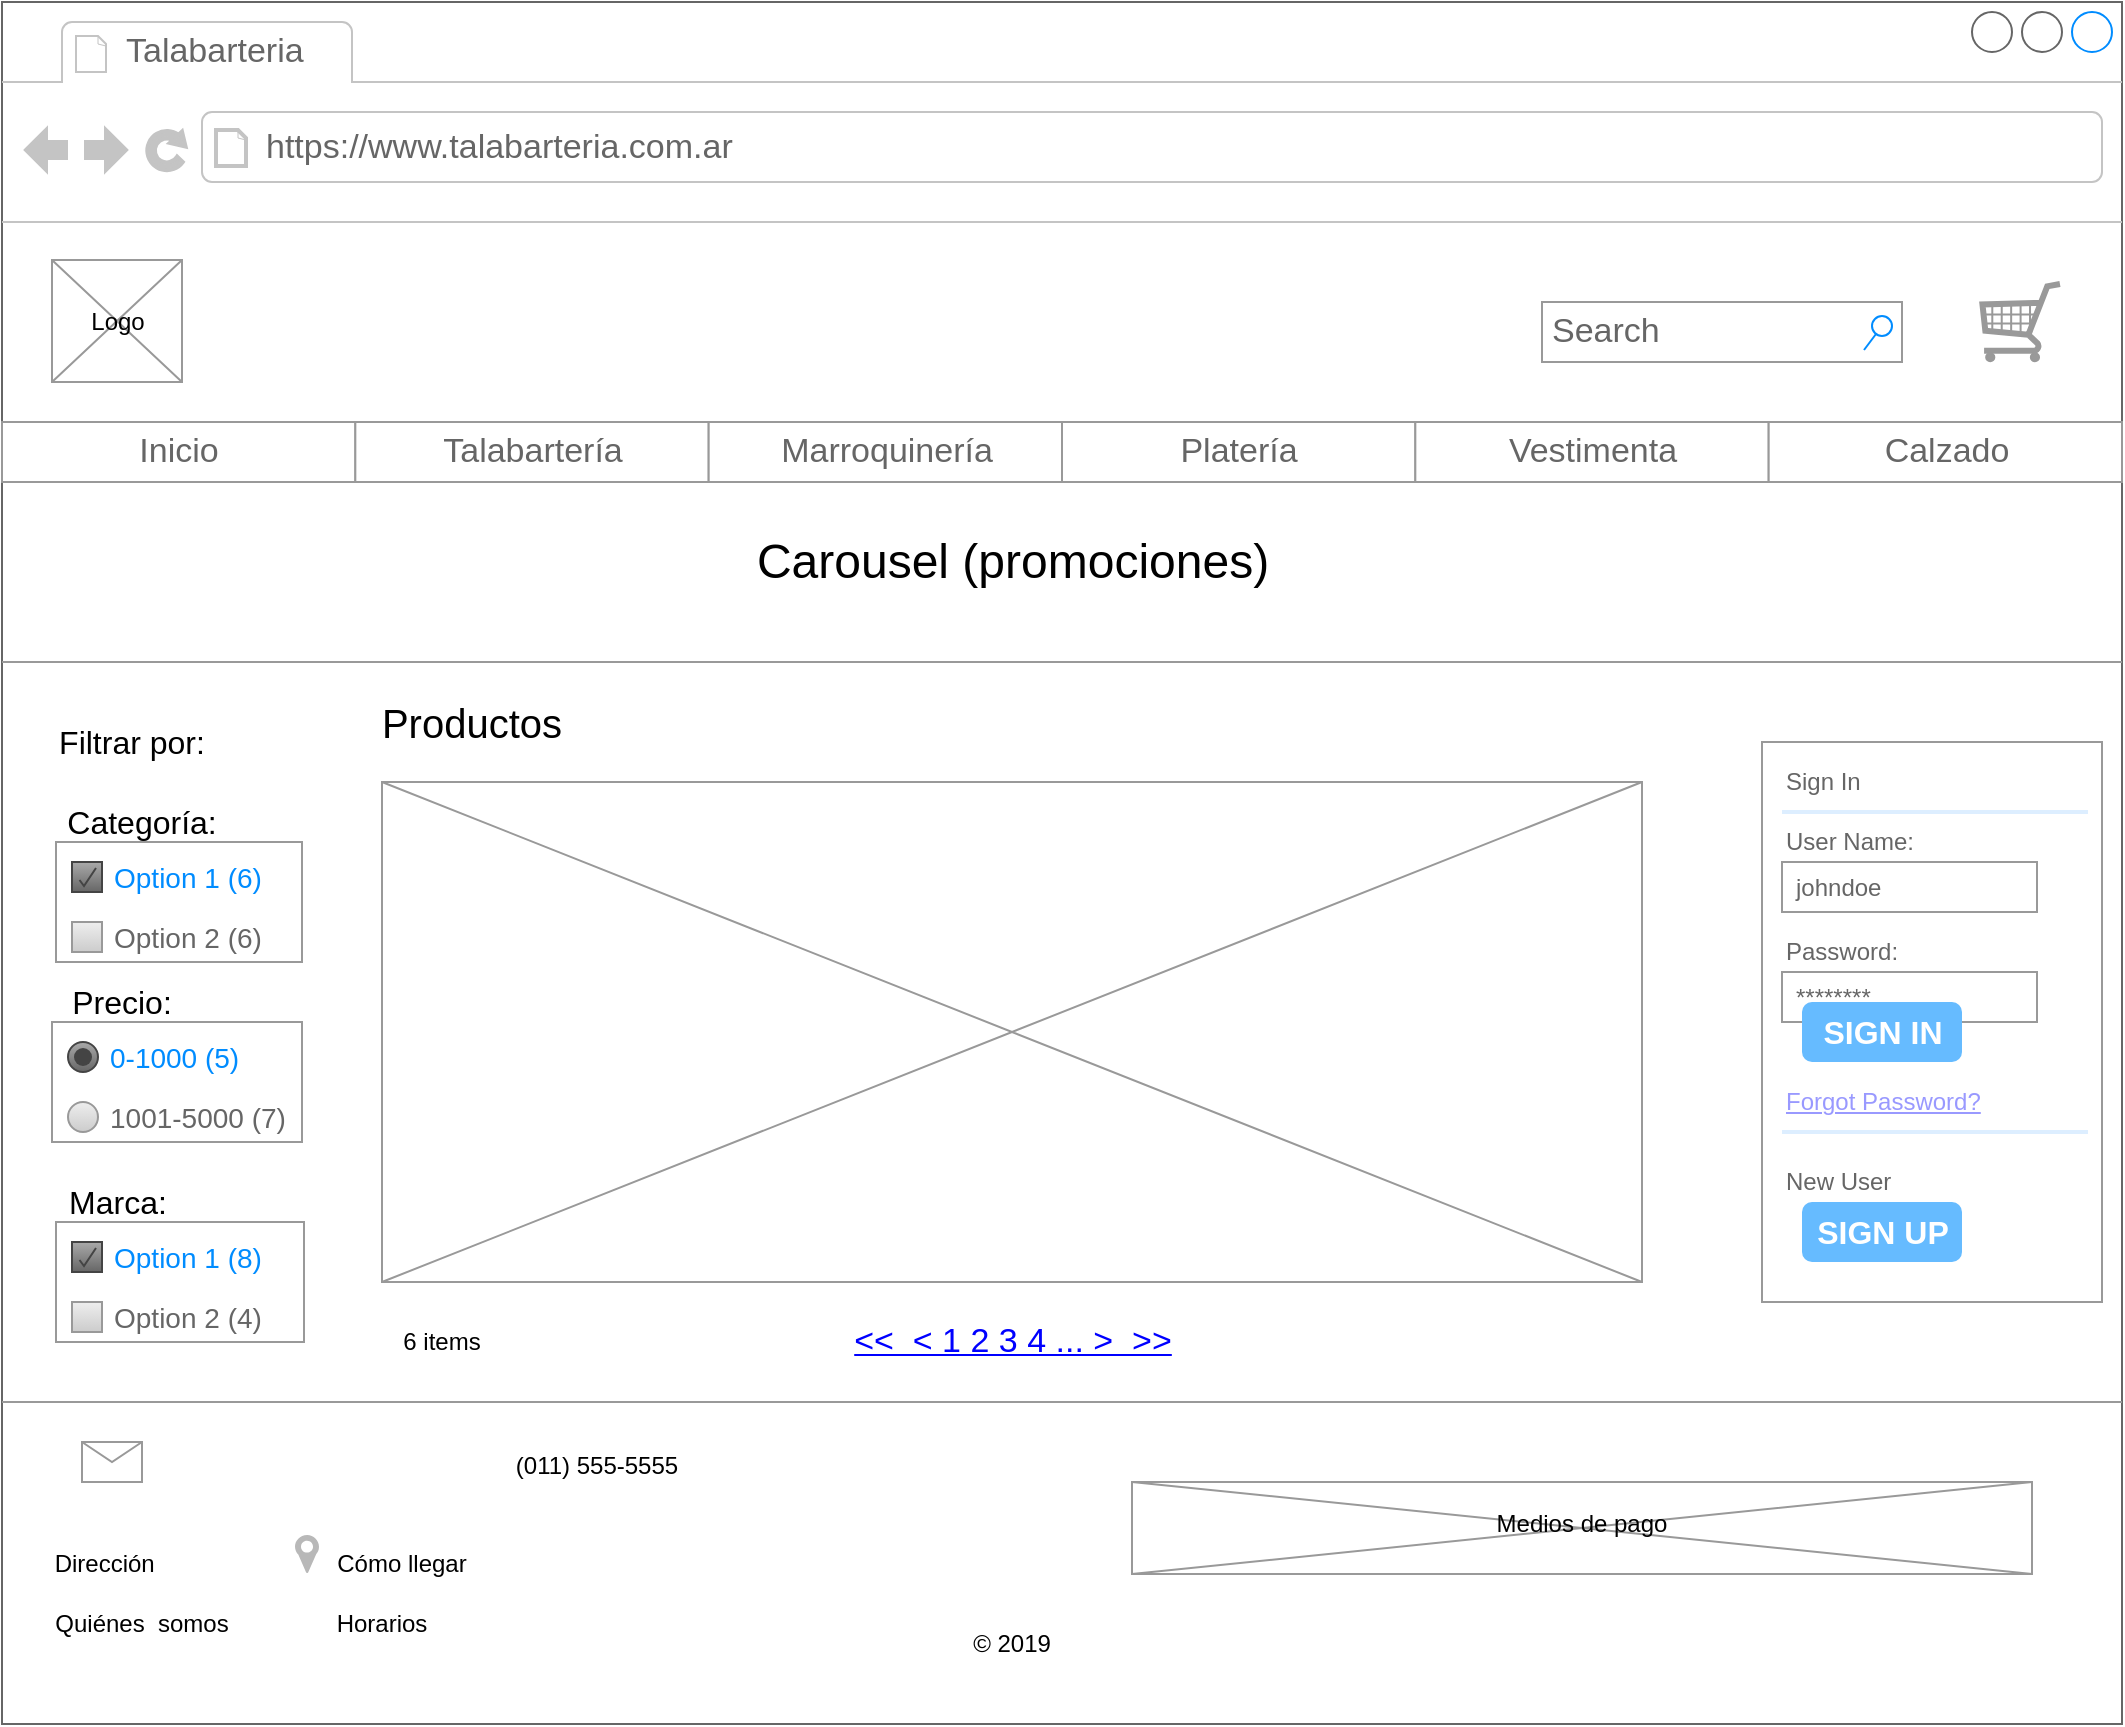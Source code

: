 <mxfile version="12.2.9" type="google" pages="5"><diagram name="home" id="2cc2dc42-3aac-f2a9-1cec-7a8b7cbee084"><mxGraphModel dx="1113" dy="722" grid="1" gridSize="10" guides="1" tooltips="1" connect="1" arrows="1" fold="1" page="1" pageScale="1" pageWidth="1100" pageHeight="850" background="#ffffff" math="0" shadow="0"><root><mxCell id="0"/><mxCell id="1" parent="0"/><mxCell id="7026571954dc6520-1" value="" style="strokeWidth=1;shadow=0;dashed=0;align=center;html=1;shape=mxgraph.mockup.containers.browserWindow;rSize=0;strokeColor=#666666;mainText=,;recursiveResize=0;rounded=0;labelBackgroundColor=none;fontFamily=Verdana;fontSize=12" parent="1" vertex="1"><mxGeometry x="10" y="80" width="1060" height="861" as="geometry"/></mxCell><mxCell id="7026571954dc6520-2" value="Talabarteria" style="strokeWidth=1;shadow=0;dashed=0;align=center;html=1;shape=mxgraph.mockup.containers.anchor;fontSize=17;fontColor=#666666;align=left;" parent="7026571954dc6520-1" vertex="1"><mxGeometry x="60" y="12" width="110" height="26" as="geometry"/></mxCell><mxCell id="7026571954dc6520-3" value="https://www.talabarteria.com.ar" style="strokeWidth=1;shadow=0;dashed=0;align=center;html=1;shape=mxgraph.mockup.containers.anchor;rSize=0;fontSize=17;fontColor=#666666;align=left;" parent="7026571954dc6520-1" vertex="1"><mxGeometry x="130" y="60" width="250" height="26" as="geometry"/></mxCell><mxCell id="7026571954dc6520-14" value="Search" style="strokeWidth=1;shadow=0;dashed=0;align=center;html=1;shape=mxgraph.mockup.forms.searchBox;strokeColor=#999999;mainText=;strokeColor2=#008cff;fontColor=#666666;fontSize=17;align=left;spacingLeft=3;rounded=0;labelBackgroundColor=none;" parent="7026571954dc6520-1" vertex="1"><mxGeometry x="770" y="150" width="180" height="30" as="geometry"/></mxCell><mxCell id="7026571954dc6520-15" value="" style="verticalLabelPosition=bottom;shadow=0;dashed=0;align=center;html=1;verticalAlign=top;strokeWidth=1;shape=mxgraph.mockup.markup.line;strokeColor=#999999;rounded=0;labelBackgroundColor=none;fillColor=#ffffff;fontFamily=Verdana;fontSize=12;fontColor=#000000;" parent="7026571954dc6520-1" vertex="1"><mxGeometry y="200" width="1040" height="20" as="geometry"/></mxCell><mxCell id="7026571954dc6520-21" value="" style="verticalLabelPosition=bottom;shadow=0;dashed=0;align=center;html=1;verticalAlign=top;strokeWidth=1;shape=mxgraph.mockup.markup.line;strokeColor=#999999;rounded=0;labelBackgroundColor=none;fillColor=#ffffff;fontFamily=Verdana;fontSize=12;fontColor=#000000;" parent="7026571954dc6520-1" vertex="1"><mxGeometry y="690" width="1060" height="20" as="geometry"/></mxCell><mxCell id="7026571954dc6520-22" value="" style="verticalLabelPosition=bottom;shadow=0;dashed=0;align=center;html=1;verticalAlign=top;strokeWidth=1;shape=mxgraph.mockup.graphics.simpleIcon;strokeColor=#999999;fillColor=#ffffff;rounded=0;labelBackgroundColor=none;fontFamily=Verdana;fontSize=12;fontColor=#000000;" parent="7026571954dc6520-1" vertex="1"><mxGeometry x="190" y="390" width="630" height="250" as="geometry"/></mxCell><mxCell id="Uts_eKkAQ1M9BD-1uqZL-2" value="" style="verticalLabelPosition=bottom;shadow=0;dashed=0;align=center;html=1;verticalAlign=top;strokeWidth=1;shape=mxgraph.mockup.misc.shoppingCart;strokeColor=#999999;" vertex="1" parent="7026571954dc6520-1"><mxGeometry x="989" y="140" width="41" height="40" as="geometry"/></mxCell><mxCell id="Uts_eKkAQ1M9BD-1uqZL-5" value="" style="strokeWidth=1;shadow=0;dashed=0;align=center;html=1;shape=mxgraph.mockup.forms.rrect;rSize=0;strokeColor=#999999;" vertex="1" parent="7026571954dc6520-1"><mxGeometry y="210" width="1060" height="30" as="geometry"/></mxCell><mxCell id="Uts_eKkAQ1M9BD-1uqZL-6" value="Inicio" style="strokeColor=inherit;fillColor=inherit;gradientColor=inherit;strokeWidth=1;shadow=0;dashed=0;align=center;html=1;shape=mxgraph.mockup.forms.rrect;rSize=0;fontSize=17;fontColor=#666666;" vertex="1" parent="Uts_eKkAQ1M9BD-1uqZL-5"><mxGeometry width="176.667" height="30" as="geometry"/></mxCell><mxCell id="Uts_eKkAQ1M9BD-1uqZL-7" value="Talabartería" style="strokeColor=inherit;fillColor=inherit;gradientColor=inherit;strokeWidth=1;shadow=0;dashed=0;align=center;html=1;shape=mxgraph.mockup.forms.rrect;rSize=0;fontSize=17;fontColor=#666666;" vertex="1" parent="Uts_eKkAQ1M9BD-1uqZL-5"><mxGeometry x="176.667" width="176.667" height="30" as="geometry"/></mxCell><mxCell id="Uts_eKkAQ1M9BD-1uqZL-8" value="Marroquinería" style="strokeColor=inherit;fillColor=inherit;gradientColor=inherit;strokeWidth=1;shadow=0;dashed=0;align=center;html=1;shape=mxgraph.mockup.forms.rrect;rSize=0;fontSize=17;fontColor=#666666;" vertex="1" parent="Uts_eKkAQ1M9BD-1uqZL-5"><mxGeometry x="353.333" width="176.667" height="30" as="geometry"/></mxCell><mxCell id="Uts_eKkAQ1M9BD-1uqZL-9" value="Platería" style="strokeColor=inherit;fillColor=inherit;gradientColor=inherit;strokeWidth=1;shadow=0;dashed=0;align=center;html=1;shape=mxgraph.mockup.forms.rrect;rSize=0;fontSize=17;fontColor=#666666;" vertex="1" parent="Uts_eKkAQ1M9BD-1uqZL-5"><mxGeometry x="530" width="176.667" height="30" as="geometry"/></mxCell><mxCell id="Uts_eKkAQ1M9BD-1uqZL-10" value="Vestimenta" style="strokeColor=inherit;fillColor=inherit;gradientColor=inherit;strokeWidth=1;shadow=0;dashed=0;align=center;html=1;shape=mxgraph.mockup.forms.rrect;rSize=0;fontSize=17;fontColor=#666666;" vertex="1" parent="Uts_eKkAQ1M9BD-1uqZL-5"><mxGeometry x="706.667" width="176.667" height="30" as="geometry"/></mxCell><mxCell id="Uts_eKkAQ1M9BD-1uqZL-11" value="Calzado" style="strokeColor=inherit;fillColor=inherit;gradientColor=inherit;strokeWidth=1;shadow=0;dashed=0;align=center;html=1;shape=mxgraph.mockup.forms.rrect;rSize=0;fontSize=17;fontColor=#666666;" vertex="1" parent="Uts_eKkAQ1M9BD-1uqZL-5"><mxGeometry x="883.333" width="176.667" height="30" as="geometry"/></mxCell><mxCell id="Uts_eKkAQ1M9BD-1uqZL-15" value="" style="verticalLabelPosition=bottom;shadow=0;dashed=0;align=center;html=1;verticalAlign=top;strokeWidth=1;shape=mxgraph.mockup.markup.line;strokeColor=#999999;" vertex="1" parent="7026571954dc6520-1"><mxGeometry y="320" width="1060" height="20" as="geometry"/></mxCell><mxCell id="Uts_eKkAQ1M9BD-1uqZL-17" value="&lt;font style=&quot;font-size: 24px&quot;&gt;Carousel (promociones)&lt;/font&gt;" style="text;html=1;resizable=0;autosize=1;align=center;verticalAlign=middle;points=[];fillColor=none;strokeColor=none;rounded=0;" vertex="1" parent="7026571954dc6520-1"><mxGeometry x="370" y="270" width="270" height="20" as="geometry"/></mxCell><mxCell id="Uts_eKkAQ1M9BD-1uqZL-19" value="" style="strokeWidth=1;shadow=0;dashed=0;align=center;html=1;shape=mxgraph.mockup.forms.rrect;rSize=0;strokeColor=#999999;fillColor=#ffffff;" vertex="1" parent="7026571954dc6520-1"><mxGeometry x="880" y="370" width="170" height="280" as="geometry"/></mxCell><mxCell id="Uts_eKkAQ1M9BD-1uqZL-20" value="Sign In" style="strokeWidth=1;shadow=0;dashed=0;align=center;html=1;shape=mxgraph.mockup.forms.anchor;fontSize=12;fontColor=#666666;align=left;resizeWidth=1;spacingLeft=0;" vertex="1" parent="Uts_eKkAQ1M9BD-1uqZL-19"><mxGeometry width="85" height="20" relative="1" as="geometry"><mxPoint x="10" y="10" as="offset"/></mxGeometry></mxCell><mxCell id="Uts_eKkAQ1M9BD-1uqZL-21" value="" style="shape=line;strokeColor=#ddeeff;strokeWidth=2;html=1;resizeWidth=1;" vertex="1" parent="Uts_eKkAQ1M9BD-1uqZL-19"><mxGeometry width="153" height="10" relative="1" as="geometry"><mxPoint x="10" y="30" as="offset"/></mxGeometry></mxCell><mxCell id="Uts_eKkAQ1M9BD-1uqZL-22" value="User Name:" style="strokeWidth=1;shadow=0;dashed=0;align=center;html=1;shape=mxgraph.mockup.forms.anchor;fontSize=12;fontColor=#666666;align=left;resizeWidth=1;spacingLeft=0;" vertex="1" parent="Uts_eKkAQ1M9BD-1uqZL-19"><mxGeometry width="85" height="20" relative="1" as="geometry"><mxPoint x="10" y="40" as="offset"/></mxGeometry></mxCell><mxCell id="Uts_eKkAQ1M9BD-1uqZL-23" value="johndoe" style="strokeWidth=1;shadow=0;dashed=0;align=center;html=1;shape=mxgraph.mockup.forms.rrect;rSize=0;strokeColor=#999999;fontColor=#666666;align=left;spacingLeft=5;resizeWidth=1;" vertex="1" parent="Uts_eKkAQ1M9BD-1uqZL-19"><mxGeometry width="127.5" height="25" relative="1" as="geometry"><mxPoint x="10" y="60" as="offset"/></mxGeometry></mxCell><mxCell id="Uts_eKkAQ1M9BD-1uqZL-24" value="Password:" style="strokeWidth=1;shadow=0;dashed=0;align=center;html=1;shape=mxgraph.mockup.forms.anchor;fontSize=12;fontColor=#666666;align=left;resizeWidth=1;spacingLeft=0;" vertex="1" parent="Uts_eKkAQ1M9BD-1uqZL-19"><mxGeometry width="85" height="20" relative="1" as="geometry"><mxPoint x="10" y="95" as="offset"/></mxGeometry></mxCell><mxCell id="Uts_eKkAQ1M9BD-1uqZL-25" value="********" style="strokeWidth=1;shadow=0;dashed=0;align=center;html=1;shape=mxgraph.mockup.forms.rrect;rSize=0;strokeColor=#999999;fontColor=#666666;align=left;spacingLeft=5;resizeWidth=1;" vertex="1" parent="Uts_eKkAQ1M9BD-1uqZL-19"><mxGeometry width="127.5" height="25" relative="1" as="geometry"><mxPoint x="10" y="115" as="offset"/></mxGeometry></mxCell><mxCell id="Uts_eKkAQ1M9BD-1uqZL-26" value="SIGN IN" style="strokeWidth=1;shadow=0;dashed=0;align=center;html=1;shape=mxgraph.mockup.forms.rrect;rSize=5;strokeColor=none;fontColor=#ffffff;fillColor=#66bbff;fontSize=16;fontStyle=1;" vertex="1" parent="Uts_eKkAQ1M9BD-1uqZL-19"><mxGeometry y="1" width="80" height="30" relative="1" as="geometry"><mxPoint x="20" y="-150" as="offset"/></mxGeometry></mxCell><mxCell id="Uts_eKkAQ1M9BD-1uqZL-27" value="Forgot Password?" style="strokeWidth=1;shadow=0;dashed=0;align=center;html=1;shape=mxgraph.mockup.forms.anchor;fontSize=12;fontColor=#9999ff;align=left;spacingLeft=0;fontStyle=4;resizeWidth=1;" vertex="1" parent="Uts_eKkAQ1M9BD-1uqZL-19"><mxGeometry y="1" width="127.5" height="20" relative="1" as="geometry"><mxPoint x="10" y="-110" as="offset"/></mxGeometry></mxCell><mxCell id="Uts_eKkAQ1M9BD-1uqZL-28" value="" style="shape=line;strokeColor=#ddeeff;strokeWidth=2;html=1;resizeWidth=1;" vertex="1" parent="Uts_eKkAQ1M9BD-1uqZL-19"><mxGeometry y="1" width="153" height="10" relative="1" as="geometry"><mxPoint x="10" y="-90" as="offset"/></mxGeometry></mxCell><mxCell id="Uts_eKkAQ1M9BD-1uqZL-29" value="New User" style="strokeWidth=1;shadow=0;dashed=0;align=center;html=1;shape=mxgraph.mockup.forms.anchor;fontSize=12;fontColor=#666666;align=left;spacingLeft=0;resizeWidth=1;" vertex="1" parent="Uts_eKkAQ1M9BD-1uqZL-19"><mxGeometry y="1" width="127.5" height="20" relative="1" as="geometry"><mxPoint x="10" y="-70" as="offset"/></mxGeometry></mxCell><mxCell id="Uts_eKkAQ1M9BD-1uqZL-30" value="SIGN UP" style="strokeWidth=1;shadow=0;dashed=0;align=center;html=1;shape=mxgraph.mockup.forms.rrect;rSize=5;strokeColor=none;fontColor=#ffffff;fillColor=#66bbff;fontSize=16;fontStyle=1;" vertex="1" parent="Uts_eKkAQ1M9BD-1uqZL-19"><mxGeometry y="1" width="80" height="30" relative="1" as="geometry"><mxPoint x="20" y="-50" as="offset"/></mxGeometry></mxCell><mxCell id="Uts_eKkAQ1M9BD-1uqZL-31" value="&lt;font style=&quot;font-size: 16px&quot;&gt;Filtrar por:&lt;/font&gt;" style="text;html=1;strokeColor=none;fillColor=none;align=center;verticalAlign=middle;whiteSpace=wrap;rounded=0;" vertex="1" parent="7026571954dc6520-1"><mxGeometry x="20" y="360" width="90" height="20" as="geometry"/></mxCell><mxCell id="Uts_eKkAQ1M9BD-1uqZL-34" value="&lt;span style=&quot;font-size: 16px&quot;&gt;Categoría:&lt;/span&gt;" style="text;html=1;strokeColor=none;fillColor=none;align=center;verticalAlign=middle;whiteSpace=wrap;rounded=0;" vertex="1" parent="7026571954dc6520-1"><mxGeometry x="25" y="400" width="90" height="20" as="geometry"/></mxCell><mxCell id="Uts_eKkAQ1M9BD-1uqZL-37" value="&lt;span style=&quot;font-size: 16px&quot;&gt;Precio:&lt;/span&gt;" style="text;html=1;strokeColor=none;fillColor=none;align=center;verticalAlign=middle;whiteSpace=wrap;rounded=0;" vertex="1" parent="7026571954dc6520-1"><mxGeometry x="15" y="490" width="90" height="20" as="geometry"/></mxCell><mxCell id="Uts_eKkAQ1M9BD-1uqZL-41" value="&lt;span style=&quot;font-size: 16px&quot;&gt;Marca:&lt;/span&gt;" style="text;html=1;strokeColor=none;fillColor=none;align=center;verticalAlign=middle;whiteSpace=wrap;rounded=0;" vertex="1" parent="7026571954dc6520-1"><mxGeometry x="12.5" y="590" width="90" height="20" as="geometry"/></mxCell><mxCell id="Uts_eKkAQ1M9BD-1uqZL-44" value="&lt;font style=&quot;font-size: 20px&quot;&gt;Productos&lt;/font&gt;" style="text;html=1;strokeColor=none;fillColor=none;align=center;verticalAlign=middle;whiteSpace=wrap;rounded=0;" vertex="1" parent="7026571954dc6520-1"><mxGeometry x="190" y="350" width="90" height="20" as="geometry"/></mxCell><mxCell id="Uts_eKkAQ1M9BD-1uqZL-45" value="6 items" style="text;html=1;strokeColor=none;fillColor=none;align=center;verticalAlign=middle;whiteSpace=wrap;rounded=0;" vertex="1" parent="7026571954dc6520-1"><mxGeometry x="190" y="660" width="60" height="20" as="geometry"/></mxCell><mxCell id="Uts_eKkAQ1M9BD-1uqZL-46" value="&amp;lt;&amp;lt;&amp;nbsp; &amp;lt; 1 2 3 4 ... &amp;gt;&amp;nbsp; &amp;gt;&amp;gt;" style="strokeWidth=1;shadow=0;dashed=0;align=center;html=1;shape=mxgraph.mockup.text.alphanumeric;linkText=;html=1;fontStyle=4;fontSize=17;fontColor=#0000ff;" vertex="1" parent="7026571954dc6520-1"><mxGeometry x="425" y="650" width="160" height="40" as="geometry"/></mxCell><mxCell id="Uts_eKkAQ1M9BD-1uqZL-48" value="" style="verticalLabelPosition=bottom;shadow=0;dashed=0;align=center;html=1;verticalAlign=top;strokeWidth=1;shape=mxgraph.mockup.graphics.simpleIcon;strokeColor=#999999;" vertex="1" parent="7026571954dc6520-1"><mxGeometry x="25" y="129" width="65" height="61" as="geometry"/></mxCell><mxCell id="Uts_eKkAQ1M9BD-1uqZL-51" value="Logo" style="text;html=1;strokeColor=none;fillColor=none;align=center;verticalAlign=middle;whiteSpace=wrap;rounded=0;" vertex="1" parent="7026571954dc6520-1"><mxGeometry x="38" y="150" width="40" height="20" as="geometry"/></mxCell><mxCell id="Dl3-LO6x6p1bcq5vMtk6-1" value="" style="verticalLabelPosition=bottom;shadow=0;dashed=0;align=center;html=1;verticalAlign=top;strokeWidth=1;shape=mxgraph.mockup.misc.mail2;strokeColor=#999999;" vertex="1" parent="7026571954dc6520-1"><mxGeometry x="40" y="720" width="30" height="20" as="geometry"/></mxCell><mxCell id="Dl3-LO6x6p1bcq5vMtk6-2" value="" style="shape=image;html=1;verticalAlign=top;verticalLabelPosition=bottom;labelBackgroundColor=#ffffff;imageAspect=0;aspect=fixed;image=https://cdn3.iconfinder.com/data/icons/free-social-icons/67/facebook_circle_gray-128.png" vertex="1" parent="7026571954dc6520-1"><mxGeometry x="94" y="714" width="37" height="37" as="geometry"/></mxCell><mxCell id="Dl3-LO6x6p1bcq5vMtk6-6" value="" style="shape=image;html=1;verticalAlign=top;verticalLabelPosition=bottom;labelBackgroundColor=#ffffff;imageAspect=0;aspect=fixed;image=https://cdn3.iconfinder.com/data/icons/free-social-icons/67/instagram_circle_gray-128.png" vertex="1" parent="7026571954dc6520-1"><mxGeometry x="140" y="714" width="37" height="37" as="geometry"/></mxCell><mxCell id="Dl3-LO6x6p1bcq5vMtk6-7" value="" style="shape=image;html=1;verticalAlign=top;verticalLabelPosition=bottom;labelBackgroundColor=#ffffff;imageAspect=0;aspect=fixed;image=https://cdn2.iconfinder.com/data/icons/ios-7-icons/50/phone1-128.png" vertex="1" parent="7026571954dc6520-1"><mxGeometry x="215" y="720" width="25" height="25" as="geometry"/></mxCell><mxCell id="Dl3-LO6x6p1bcq5vMtk6-8" value="(011) 555-5555" style="text;html=1;strokeColor=none;fillColor=none;align=center;verticalAlign=middle;whiteSpace=wrap;rounded=0;" vertex="1" parent="7026571954dc6520-1"><mxGeometry x="255" y="722" width="85" height="20" as="geometry"/></mxCell><mxCell id="Dl3-LO6x6p1bcq5vMtk6-9" value="" style="shape=image;html=1;verticalAlign=top;verticalLabelPosition=bottom;labelBackgroundColor=#ffffff;imageAspect=0;aspect=fixed;image=https://cdn2.iconfinder.com/data/icons/social-icons-grey/512/whatsapp-128.png" vertex="1" parent="7026571954dc6520-1"><mxGeometry x="395" y="717.5" width="30" height="30" as="geometry"/></mxCell><mxCell id="Dl3-LO6x6p1bcq5vMtk6-15" value="" style="strokeWidth=1;shadow=0;dashed=0;align=center;html=1;shape=mxgraph.mockup.forms.rrect;rSize=0;strokeColor=#999999;fillColor=#ffffff;recursiveResize=0;" vertex="1" parent="7026571954dc6520-1"><mxGeometry x="27" y="420" width="123" height="60" as="geometry"/></mxCell><mxCell id="Dl3-LO6x6p1bcq5vMtk6-18" value="&lt;font style=&quot;font-size: 14px&quot;&gt;Option 1 (6)&lt;/font&gt;" style="strokeWidth=1;shadow=0;dashed=0;align=center;html=1;shape=mxgraph.mockup.forms.checkbox;rSize=0;resizable=0;fillColor=#aaaaaa;strokeColor=#444444;gradientColor=#666666;align=left;spacingLeft=4;fontSize=17;fontColor=#008cff;labelPosition=right;" vertex="1" parent="Dl3-LO6x6p1bcq5vMtk6-15"><mxGeometry x="8" y="10" width="15" height="15" as="geometry"/></mxCell><mxCell id="Dl3-LO6x6p1bcq5vMtk6-19" value="&lt;font style=&quot;font-size: 14px&quot;&gt;Option 2 (6)&lt;/font&gt;" style="strokeWidth=1;shadow=0;dashed=0;align=center;html=1;shape=mxgraph.mockup.forms.rrect;rSize=0;fillColor=#eeeeee;strokeColor=#999999;gradientColor=#cccccc;align=left;spacingLeft=4;fontSize=17;fontColor=#666666;labelPosition=right;" vertex="1" parent="Dl3-LO6x6p1bcq5vMtk6-15"><mxGeometry x="8" y="40" width="15" height="15" as="geometry"/></mxCell><mxCell id="Dl3-LO6x6p1bcq5vMtk6-24" value="" style="strokeWidth=1;shadow=0;dashed=0;align=center;html=1;shape=mxgraph.mockup.forms.rrect;rSize=0;strokeColor=#999999;fillColor=#ffffff;recursiveResize=0;" vertex="1" parent="7026571954dc6520-1"><mxGeometry x="25" y="510" width="125" height="60" as="geometry"/></mxCell><mxCell id="Dl3-LO6x6p1bcq5vMtk6-27" value="&lt;font style=&quot;font-size: 14px&quot;&gt;0-1000 (5)&lt;/font&gt;" style="shape=ellipse;rSize=0;fillColor=#aaaaaa;strokeColor=#444444;gradientColor=#666666;html=1;align=left;spacingLeft=4;fontSize=17;fontColor=#008cff;labelPosition=right;" vertex="1" parent="Dl3-LO6x6p1bcq5vMtk6-24"><mxGeometry x="8" y="10" width="15" height="15" as="geometry"/></mxCell><mxCell id="Dl3-LO6x6p1bcq5vMtk6-28" value="" style="shape=ellipse;fillColor=#444444;strokeColor=none;html=1;" vertex="1" parent="Dl3-LO6x6p1bcq5vMtk6-27"><mxGeometry x="3" y="3" width="9" height="9" as="geometry"/></mxCell><mxCell id="Dl3-LO6x6p1bcq5vMtk6-29" value="&lt;font style=&quot;font-size: 14px&quot;&gt;1001-5000 (7)&lt;/font&gt;" style="shape=ellipse;rSize=0;fillColor=#eeeeee;strokeColor=#999999;gradientColor=#cccccc;html=1;align=left;spacingLeft=4;fontSize=17;fontColor=#666666;labelPosition=right;" vertex="1" parent="Dl3-LO6x6p1bcq5vMtk6-24"><mxGeometry x="8" y="40" width="15" height="15" as="geometry"/></mxCell><mxCell id="Dl3-LO6x6p1bcq5vMtk6-38" value="" style="strokeWidth=1;shadow=0;dashed=0;align=center;html=1;shape=mxgraph.mockup.forms.rrect;rSize=0;strokeColor=#999999;fillColor=#ffffff;recursiveResize=0;" vertex="1" parent="7026571954dc6520-1"><mxGeometry x="27" y="610" width="124" height="60" as="geometry"/></mxCell><mxCell id="Dl3-LO6x6p1bcq5vMtk6-39" value="&lt;font style=&quot;font-size: 14px&quot;&gt;Option 1 (8)&lt;/font&gt;" style="strokeWidth=1;shadow=0;dashed=0;align=center;html=1;shape=mxgraph.mockup.forms.checkbox;rSize=0;resizable=0;fillColor=#aaaaaa;strokeColor=#444444;gradientColor=#666666;align=left;spacingLeft=4;fontSize=17;fontColor=#008cff;labelPosition=right;" vertex="1" parent="Dl3-LO6x6p1bcq5vMtk6-38"><mxGeometry x="8" y="10" width="15" height="15" as="geometry"/></mxCell><mxCell id="Dl3-LO6x6p1bcq5vMtk6-40" value="&lt;font style=&quot;font-size: 14px&quot;&gt;Option 2 (4)&lt;/font&gt;" style="strokeWidth=1;shadow=0;dashed=0;align=center;html=1;shape=mxgraph.mockup.forms.rrect;rSize=0;fillColor=#eeeeee;strokeColor=#999999;gradientColor=#cccccc;align=left;spacingLeft=4;fontSize=17;fontColor=#666666;labelPosition=right;" vertex="1" parent="Dl3-LO6x6p1bcq5vMtk6-38"><mxGeometry x="8" y="40" width="15" height="15" as="geometry"/></mxCell><mxCell id="Dl3-LO6x6p1bcq5vMtk6-45" value="" style="verticalLabelPosition=bottom;shadow=0;dashed=0;align=center;html=1;verticalAlign=top;strokeWidth=1;shape=mxgraph.mockup.graphics.simpleIcon;strokeColor=#999999;" vertex="1" parent="7026571954dc6520-1"><mxGeometry x="565" y="740" width="450" height="46" as="geometry"/></mxCell><mxCell id="Dl3-LO6x6p1bcq5vMtk6-47" value="Medios de pago" style="text;html=1;strokeColor=none;fillColor=none;align=center;verticalAlign=middle;whiteSpace=wrap;rounded=0;" vertex="1" parent="7026571954dc6520-1"><mxGeometry x="700" y="751" width="180" height="20" as="geometry"/></mxCell><mxCell id="BdWlAJNV8eeDvrxIBRXm-1" value="Dirección&amp;nbsp;" style="text;html=1;strokeColor=none;fillColor=none;align=center;verticalAlign=middle;whiteSpace=wrap;rounded=0;shadow=0;" vertex="1" parent="7026571954dc6520-1"><mxGeometry x="33" y="771" width="40" height="20" as="geometry"/></mxCell><mxCell id="BdWlAJNV8eeDvrxIBRXm-2" value="Quiénes&amp;nbsp; somos" style="text;html=1;strokeColor=none;fillColor=none;align=center;verticalAlign=middle;whiteSpace=wrap;rounded=0;shadow=0;" vertex="1" parent="7026571954dc6520-1"><mxGeometry x="20" y="801" width="100" height="20" as="geometry"/></mxCell><mxCell id="BdWlAJNV8eeDvrxIBRXm-8" value="Cómo llegar" style="text;html=1;strokeColor=none;fillColor=none;align=center;verticalAlign=middle;whiteSpace=wrap;rounded=0;shadow=0;" vertex="1" parent="7026571954dc6520-1"><mxGeometry x="160" y="771" width="80" height="20" as="geometry"/></mxCell><mxCell id="BdWlAJNV8eeDvrxIBRXm-9" value="Horarios" style="text;html=1;strokeColor=none;fillColor=none;align=center;verticalAlign=middle;whiteSpace=wrap;rounded=0;shadow=0;" vertex="1" parent="7026571954dc6520-1"><mxGeometry x="170" y="801" width="40" height="20" as="geometry"/></mxCell><mxCell id="BdWlAJNV8eeDvrxIBRXm-12" value="" style="html=1;aspect=fixed;strokeColor=none;shadow=0;align=center;verticalAlign=top;fillColor=#B8B8B8;shape=mxgraph.gcp2.maps_api" vertex="1" parent="7026571954dc6520-1"><mxGeometry x="146.5" y="766.5" width="12" height="19" as="geometry"/></mxCell><mxCell id="BdWlAJNV8eeDvrxIBRXm-19" value="© 2019" style="text;html=1;strokeColor=none;fillColor=none;align=center;verticalAlign=middle;whiteSpace=wrap;rounded=0;shadow=0;" vertex="1" parent="7026571954dc6520-1"><mxGeometry x="345" y="811" width="320" height="20" as="geometry"/></mxCell></root></mxGraphModel></diagram><diagram id="S2uz5MsaqFJtJJuhvtMj" name="detalle-de-producto"><mxGraphModel dx="946" dy="614" grid="1" gridSize="10" guides="1" tooltips="1" connect="1" arrows="1" fold="1" page="1" pageScale="1" pageWidth="850" pageHeight="1100" math="0" shadow="0"><root><mxCell id="vaGCQQU6HGPgkICv9jiC-0"/><mxCell id="vaGCQQU6HGPgkICv9jiC-1" parent="vaGCQQU6HGPgkICv9jiC-0"/><mxCell id="InFVKtIuUwiXv8A5qx0x-0" value="" style="strokeWidth=1;shadow=0;dashed=0;align=center;html=1;shape=mxgraph.mockup.containers.window;align=left;verticalAlign=top;spacingLeft=8;strokeColor2=#008cff;strokeColor3=#c4c4c4;fontColor=#666666;mainText=;fontSize=17;labelBackgroundColor=none;" vertex="1" parent="vaGCQQU6HGPgkICv9jiC-1"><mxGeometry x="45" y="90" width="695" height="640" as="geometry"/></mxCell><mxCell id="W3Oran3KkF-seYcSxA70-0" value="" style="verticalLabelPosition=bottom;shadow=0;dashed=0;align=center;html=1;verticalAlign=top;strokeWidth=1;shape=mxgraph.mockup.graphics.simpleIcon;strokeColor=#999999;" vertex="1" parent="vaGCQQU6HGPgkICv9jiC-1"><mxGeometry x="70" y="190" width="270" height="390" as="geometry"/></mxCell><mxCell id="W3Oran3KkF-seYcSxA70-1" value="foto" style="text;html=1;strokeColor=none;fillColor=none;align=center;verticalAlign=middle;whiteSpace=wrap;rounded=0;shadow=1;" vertex="1" parent="vaGCQQU6HGPgkICv9jiC-1"><mxGeometry x="185" y="375" width="40" height="20" as="geometry"/></mxCell><mxCell id="W3Oran3KkF-seYcSxA70-3" value="Inicio&amp;gt;Categoría&amp;gt;NombreDelProducto" style="text;html=1;strokeColor=none;fillColor=none;align=center;verticalAlign=middle;whiteSpace=wrap;rounded=0;shadow=1;" vertex="1" parent="vaGCQQU6HGPgkICv9jiC-1"><mxGeometry x="70" y="140" width="200" height="20" as="geometry"/></mxCell><mxCell id="W3Oran3KkF-seYcSxA70-6" value="&lt;span style=&quot;font-weight: normal&quot;&gt;Nombre del producto&lt;/span&gt;" style="text;strokeColor=none;fillColor=none;html=1;fontSize=24;fontStyle=1;verticalAlign=middle;align=left;shadow=1;" vertex="1" parent="vaGCQQU6HGPgkICv9jiC-1"><mxGeometry x="360" y="190" width="360" height="40" as="geometry"/></mxCell><mxCell id="W3Oran3KkF-seYcSxA70-7" value="Código&amp;nbsp;" style="text;html=1;strokeColor=none;fillColor=none;align=left;verticalAlign=middle;whiteSpace=wrap;rounded=0;shadow=1;" vertex="1" parent="vaGCQQU6HGPgkICv9jiC-1"><mxGeometry x="360" y="250" width="130" height="20" as="geometry"/></mxCell><mxCell id="W3Oran3KkF-seYcSxA70-8" value="&lt;font style=&quot;font-size: 16px&quot;&gt;Descripción&amp;nbsp;&lt;/font&gt;" style="text;html=1;strokeColor=none;fillColor=none;align=left;verticalAlign=middle;whiteSpace=wrap;rounded=0;shadow=1;" vertex="1" parent="vaGCQQU6HGPgkICv9jiC-1"><mxGeometry x="360" y="300" width="105" height="20" as="geometry"/></mxCell><mxCell id="W3Oran3KkF-seYcSxA70-9" value="&lt;span style=&quot;font-weight: normal&quot;&gt;$0,000.00&lt;/span&gt;" style="text;strokeColor=none;fillColor=none;html=1;fontSize=24;fontStyle=1;verticalAlign=middle;align=left;shadow=1;" vertex="1" parent="vaGCQQU6HGPgkICv9jiC-1"><mxGeometry x="360" y="345" width="100" height="40" as="geometry"/></mxCell><mxCell id="W3Oran3KkF-seYcSxA70-10" value="" style="verticalLabelPosition=bottom;shadow=0;dashed=0;align=center;html=1;verticalAlign=top;strokeWidth=1;shape=mxgraph.mockup.graphics.simpleIcon;strokeColor=#999999;" vertex="1" parent="vaGCQQU6HGPgkICv9jiC-1"><mxGeometry x="363" y="395" width="297" height="50" as="geometry"/></mxCell><mxCell id="W3Oran3KkF-seYcSxA70-12" value="formas de pago" style="text;html=1;strokeColor=none;fillColor=none;align=center;verticalAlign=middle;whiteSpace=wrap;rounded=0;shadow=1;" vertex="1" parent="vaGCQQU6HGPgkICv9jiC-1"><mxGeometry x="461.5" y="410" width="100" height="20" as="geometry"/></mxCell><mxCell id="W3Oran3KkF-seYcSxA70-13" value="&lt;font style=&quot;font-size: 14px&quot;&gt;Cantidad:&lt;/font&gt;" style="text;html=1;strokeColor=none;fillColor=none;align=left;verticalAlign=middle;whiteSpace=wrap;rounded=0;shadow=1;" vertex="1" parent="vaGCQQU6HGPgkICv9jiC-1"><mxGeometry x="363" y="480" width="105" height="20" as="geometry"/></mxCell><mxCell id="W3Oran3KkF-seYcSxA70-14" value="" style="rounded=0;whiteSpace=wrap;html=1;shadow=1;" vertex="1" parent="vaGCQQU6HGPgkICv9jiC-1"><mxGeometry x="430" y="480" width="30" height="20" as="geometry"/></mxCell><mxCell id="W3Oran3KkF-seYcSxA70-15" value="&lt;font size=&quot;1&quot;&gt;&lt;b style=&quot;font-size: 16px&quot;&gt;+&lt;/b&gt;&lt;/font&gt;" style="rounded=0;whiteSpace=wrap;html=1;shadow=1;" vertex="1" parent="vaGCQQU6HGPgkICv9jiC-1"><mxGeometry x="498" y="480" width="22" height="20" as="geometry"/></mxCell><mxCell id="W3Oran3KkF-seYcSxA70-16" value="&lt;font style=&quot;font-size: 26px&quot;&gt;-&lt;/font&gt;" style="rounded=0;whiteSpace=wrap;html=1;shadow=1;" vertex="1" parent="vaGCQQU6HGPgkICv9jiC-1"><mxGeometry x="468" y="480" width="22" height="20" as="geometry"/></mxCell><mxCell id="W3Oran3KkF-seYcSxA70-20" value="&lt;font color=&quot;#000000&quot; style=&quot;font-weight: normal&quot;&gt;Comprar&amp;nbsp; &amp;nbsp;&lt;/font&gt;" style="strokeWidth=1;shadow=0;dashed=0;align=right;html=1;shape=mxgraph.mockup.buttons.button;strokeColor=#666666;fontColor=#ffffff;mainText=;buttonStyle=round;fontSize=17;fontStyle=1;fillColor=#DEDEDE;whiteSpace=wrap;gradientColor=none;" vertex="1" parent="vaGCQQU6HGPgkICv9jiC-1"><mxGeometry x="363" y="530" width="167" height="50" as="geometry"/></mxCell><mxCell id="W3Oran3KkF-seYcSxA70-21" value="" style="verticalLabelPosition=bottom;shadow=0;dashed=0;align=center;html=1;verticalAlign=top;strokeWidth=1;shape=mxgraph.mockup.misc.shoppingCart;strokeColor=#999999;" vertex="1" parent="vaGCQQU6HGPgkICv9jiC-1"><mxGeometry x="388" y="535" width="33" height="35" as="geometry"/></mxCell><mxCell id="W3Oran3KkF-seYcSxA70-22" value="" style="rounded=0;whiteSpace=wrap;html=1;shadow=0;fillColor=none;gradientColor=none;align=left;" vertex="1" parent="vaGCQQU6HGPgkICv9jiC-1"><mxGeometry x="70" y="610" width="640" height="100" as="geometry"/></mxCell><mxCell id="W3Oran3KkF-seYcSxA70-23" value="Características:" style="text;html=1;strokeColor=none;fillColor=none;align=left;verticalAlign=middle;whiteSpace=wrap;rounded=0;shadow=0;" vertex="1" parent="vaGCQQU6HGPgkICv9jiC-1"><mxGeometry x="80" y="620" width="130" height="20" as="geometry"/></mxCell></root></mxGraphModel></diagram><diagram id="isYmegDPtSeaVSe9-Vnq" name="carrito-de-compras"><mxGraphModel dx="946" dy="614" grid="1" gridSize="10" guides="1" tooltips="1" connect="1" arrows="1" fold="1" page="1" pageScale="1" pageWidth="850" pageHeight="1100" math="0" shadow="0"><root><mxCell id="2WiOuOeVqr2u_6d1uwG9-0"/><mxCell id="2WiOuOeVqr2u_6d1uwG9-1" parent="2WiOuOeVqr2u_6d1uwG9-0"/><mxCell id="jWlh-VCcuwj3OCPEvvBj-0" value="" style="whiteSpace=wrap;html=1;" vertex="1" parent="2WiOuOeVqr2u_6d1uwG9-1"><mxGeometry x="80" y="80" width="460" height="310" as="geometry"/></mxCell><mxCell id="jWlh-VCcuwj3OCPEvvBj-1" value="" style="verticalLabelPosition=bottom;shadow=0;dashed=0;align=center;html=1;verticalAlign=top;strokeWidth=1;shape=mxgraph.mockup.misc.shoppingCart;strokeColor=#999999;" vertex="1" parent="2WiOuOeVqr2u_6d1uwG9-1"><mxGeometry x="280" y="5" width="50" height="50" as="geometry"/></mxCell><mxCell id="PckLrvhFmeIdZKokRIPM-0" value="" style="shape=image;html=1;verticalAlign=top;verticalLabelPosition=bottom;labelBackgroundColor=#ffffff;imageAspect=0;aspect=fixed;image=https://cdn2.iconfinder.com/data/icons/integers/60/number-one-128.png" vertex="1" parent="2WiOuOeVqr2u_6d1uwG9-1"><mxGeometry x="97" y="100" width="30" height="30" as="geometry"/></mxCell><mxCell id="PckLrvhFmeIdZKokRIPM-1" value="cantidad" style="strokeWidth=1;shadow=0;dashed=0;align=center;html=1;shape=mxgraph.mockup.text.callout;linkText=;textSize=17;textColor=#666666;callDir=NW;callStyle=line;fontSize=17;fontColor=#666666;align=left;verticalAlign=top;strokeColor=#666666;" vertex="1" parent="2WiOuOeVqr2u_6d1uwG9-1"><mxGeometry x="40" y="30" width="80" height="70" as="geometry"/></mxCell><mxCell id="PckLrvhFmeIdZKokRIPM-2" value="" style="verticalLabelPosition=bottom;shadow=0;dashed=0;align=center;html=1;verticalAlign=top;strokeWidth=1;shape=mxgraph.mockup.graphics.simpleIcon;strokeColor=#999999;" vertex="1" parent="2WiOuOeVqr2u_6d1uwG9-1"><mxGeometry x="95" y="170" width="145" height="140" as="geometry"/></mxCell><mxCell id="PckLrvhFmeIdZKokRIPM-3" value="foto" style="text;html=1;strokeColor=none;fillColor=none;align=center;verticalAlign=middle;whiteSpace=wrap;rounded=0;" vertex="1" parent="2WiOuOeVqr2u_6d1uwG9-1"><mxGeometry x="147" y="230" width="40" height="20" as="geometry"/></mxCell><mxCell id="PckLrvhFmeIdZKokRIPM-4" value="&lt;span style=&quot;font-weight: 400&quot;&gt;Descripción&amp;nbsp;&lt;br&gt;&lt;/span&gt;&lt;span style=&quot;font-weight: normal&quot;&gt;del&lt;br&gt;producto 1&lt;/span&gt;" style="text;strokeColor=none;fillColor=none;html=1;fontSize=24;fontStyle=1;verticalAlign=middle;align=center;" vertex="1" parent="2WiOuOeVqr2u_6d1uwG9-1"><mxGeometry x="250" y="120" width="320" height="120" as="geometry"/></mxCell><mxCell id="PckLrvhFmeIdZKokRIPM-5" value="&lt;span style=&quot;font-weight: normal&quot;&gt;$ 0,000.00&lt;/span&gt;" style="text;strokeColor=none;fillColor=none;html=1;fontSize=24;fontStyle=1;verticalAlign=middle;align=center;" vertex="1" parent="2WiOuOeVqr2u_6d1uwG9-1"><mxGeometry x="280" y="250" width="100" height="40" as="geometry"/></mxCell><mxCell id="PckLrvhFmeIdZKokRIPM-6" value="" style="shape=image;html=1;verticalAlign=top;verticalLabelPosition=bottom;labelBackgroundColor=#ffffff;imageAspect=0;aspect=fixed;image=https://cdn4.iconfinder.com/data/icons/ionicons/512/icon-ios7-plus-outline-128.png" vertex="1" parent="2WiOuOeVqr2u_6d1uwG9-1"><mxGeometry x="475" y="302.5" width="40" height="40" as="geometry"/></mxCell><mxCell id="PckLrvhFmeIdZKokRIPM-7" value="" style="shape=image;html=1;verticalAlign=top;verticalLabelPosition=bottom;labelBackgroundColor=#ffffff;imageAspect=0;aspect=fixed;image=https://cdn4.iconfinder.com/data/icons/evil-icons-user-interface/64/minus-128.png" vertex="1" parent="2WiOuOeVqr2u_6d1uwG9-1"><mxGeometry x="430" y="300" width="45" height="45" as="geometry"/></mxCell><mxCell id="PckLrvhFmeIdZKokRIPM-8" value="&lt;u&gt;&lt;b&gt;Eliminar&lt;/b&gt;&lt;/u&gt;" style="text;html=1;strokeColor=none;fillColor=none;align=center;verticalAlign=middle;whiteSpace=wrap;rounded=0;" vertex="1" parent="2WiOuOeVqr2u_6d1uwG9-1"><mxGeometry x="455" y="350" width="40" height="20" as="geometry"/></mxCell><mxCell id="avkY6_QM--FAzZAOMwuv-1" value="" style="whiteSpace=wrap;html=1;" vertex="1" parent="2WiOuOeVqr2u_6d1uwG9-1"><mxGeometry x="80" y="390" width="460" height="310" as="geometry"/></mxCell><mxCell id="avkY6_QM--FAzZAOMwuv-2" value="" style="shape=image;html=1;verticalAlign=top;verticalLabelPosition=bottom;labelBackgroundColor=#ffffff;imageAspect=0;aspect=fixed;image=https://cdn2.iconfinder.com/data/icons/integers/60/number-one-128.png" vertex="1" parent="2WiOuOeVqr2u_6d1uwG9-1"><mxGeometry x="97" y="410" width="30" height="30" as="geometry"/></mxCell><mxCell id="avkY6_QM--FAzZAOMwuv-3" value="" style="verticalLabelPosition=bottom;shadow=0;dashed=0;align=center;html=1;verticalAlign=top;strokeWidth=1;shape=mxgraph.mockup.graphics.simpleIcon;strokeColor=#999999;" vertex="1" parent="2WiOuOeVqr2u_6d1uwG9-1"><mxGeometry x="95" y="480" width="145" height="140" as="geometry"/></mxCell><mxCell id="avkY6_QM--FAzZAOMwuv-4" value="foto" style="text;html=1;strokeColor=none;fillColor=none;align=center;verticalAlign=middle;whiteSpace=wrap;rounded=0;" vertex="1" parent="2WiOuOeVqr2u_6d1uwG9-1"><mxGeometry x="147" y="540" width="40" height="20" as="geometry"/></mxCell><mxCell id="avkY6_QM--FAzZAOMwuv-5" value="&lt;span style=&quot;font-weight: 400&quot;&gt;Descripción&amp;nbsp;&lt;br&gt;&lt;/span&gt;&lt;span style=&quot;font-weight: normal&quot;&gt;del&lt;br&gt;producto 2&lt;/span&gt;" style="text;strokeColor=none;fillColor=none;html=1;fontSize=24;fontStyle=1;verticalAlign=middle;align=center;" vertex="1" parent="2WiOuOeVqr2u_6d1uwG9-1"><mxGeometry x="250" y="430" width="320" height="120" as="geometry"/></mxCell><mxCell id="avkY6_QM--FAzZAOMwuv-6" value="&lt;span style=&quot;font-weight: normal&quot;&gt;$ 0,000.00&lt;/span&gt;" style="text;strokeColor=none;fillColor=none;html=1;fontSize=24;fontStyle=1;verticalAlign=middle;align=center;" vertex="1" parent="2WiOuOeVqr2u_6d1uwG9-1"><mxGeometry x="280" y="560" width="100" height="40" as="geometry"/></mxCell><mxCell id="avkY6_QM--FAzZAOMwuv-7" value="" style="shape=image;html=1;verticalAlign=top;verticalLabelPosition=bottom;labelBackgroundColor=#ffffff;imageAspect=0;aspect=fixed;image=https://cdn4.iconfinder.com/data/icons/ionicons/512/icon-ios7-plus-outline-128.png" vertex="1" parent="2WiOuOeVqr2u_6d1uwG9-1"><mxGeometry x="475" y="612.5" width="40" height="40" as="geometry"/></mxCell><mxCell id="avkY6_QM--FAzZAOMwuv-8" value="" style="shape=image;html=1;verticalAlign=top;verticalLabelPosition=bottom;labelBackgroundColor=#ffffff;imageAspect=0;aspect=fixed;image=https://cdn4.iconfinder.com/data/icons/evil-icons-user-interface/64/minus-128.png" vertex="1" parent="2WiOuOeVqr2u_6d1uwG9-1"><mxGeometry x="430" y="610" width="45" height="45" as="geometry"/></mxCell><mxCell id="avkY6_QM--FAzZAOMwuv-9" value="&lt;u&gt;&lt;b&gt;Eliminar&lt;/b&gt;&lt;/u&gt;" style="text;html=1;strokeColor=none;fillColor=none;align=center;verticalAlign=middle;whiteSpace=wrap;rounded=0;" vertex="1" parent="2WiOuOeVqr2u_6d1uwG9-1"><mxGeometry x="455" y="660" width="40" height="20" as="geometry"/></mxCell></root></mxGraphModel></diagram><diagram id="eWrLHtwWjagVykbVS_BL" name="form-registro"><mxGraphModel dx="1796" dy="614" grid="1" gridSize="10" guides="1" tooltips="1" connect="1" arrows="1" fold="1" page="1" pageScale="1" pageWidth="850" pageHeight="1100" math="0" shadow="0"><root><mxCell id="DvW0XPqYK2V-xG0SB8QN-0"/><mxCell id="DvW0XPqYK2V-xG0SB8QN-1" parent="DvW0XPqYK2V-xG0SB8QN-0"/><mxCell id="CDp22GMMYqq63o6koQmk-16" value="Nombre" style="strokeWidth=1;shadow=0;dashed=0;align=center;html=1;shape=mxgraph.mockup.forms.anchor;align=right;spacingRight=2;fontColor=#666666;fillColor=none;gradientColor=none;" vertex="1" parent="DvW0XPqYK2V-xG0SB8QN-1"><mxGeometry y="41" width="50" height="18" as="geometry"/></mxCell><mxCell id="CDp22GMMYqq63o6koQmk-17" value="" style="strokeWidth=1;shadow=0;dashed=0;align=center;html=1;shape=mxgraph.mockup.forms.rrect;fillColor=#ffffff;rSize=0;fontColor=#666666;align=left;spacingLeft=3;strokeColor=#999999;" vertex="1" parent="DvW0XPqYK2V-xG0SB8QN-1"><mxGeometry x="50" y="41" width="350" height="18" as="geometry"/></mxCell><mxCell id="CDp22GMMYqq63o6koQmk-18" value="Apellido" style="strokeWidth=1;shadow=0;dashed=0;align=center;html=1;shape=mxgraph.mockup.forms.anchor;align=right;spacingRight=2;fontColor=#666666;fillColor=none;gradientColor=none;" vertex="1" parent="DvW0XPqYK2V-xG0SB8QN-1"><mxGeometry y="76" width="50" height="18" as="geometry"/></mxCell><mxCell id="CDp22GMMYqq63o6koQmk-19" value="" style="strokeWidth=1;shadow=0;dashed=0;align=center;html=1;shape=mxgraph.mockup.forms.rrect;fillColor=#ffffff;rSize=0;fontColor=#666666;align=left;spacingLeft=3;strokeColor=#999999;" vertex="1" parent="DvW0XPqYK2V-xG0SB8QN-1"><mxGeometry x="50" y="76" width="350" height="18" as="geometry"/></mxCell><mxCell id="CDp22GMMYqq63o6koQmk-20" value="E-mail" style="strokeWidth=1;shadow=0;dashed=0;align=center;html=1;shape=mxgraph.mockup.forms.anchor;align=right;spacingRight=2;fontColor=#666666;fillColor=none;gradientColor=none;" vertex="1" parent="DvW0XPqYK2V-xG0SB8QN-1"><mxGeometry y="111" width="50" height="18" as="geometry"/></mxCell><mxCell id="CDp22GMMYqq63o6koQmk-21" value="" style="strokeWidth=1;shadow=0;dashed=0;align=center;html=1;shape=mxgraph.mockup.forms.rrect;fillColor=#ffffff;rSize=0;fontColor=#666666;align=left;spacingLeft=3;strokeColor=#999999;" vertex="1" parent="DvW0XPqYK2V-xG0SB8QN-1"><mxGeometry x="50" y="111" width="350" height="18" as="geometry"/></mxCell><mxCell id="CDp22GMMYqq63o6koQmk-22" value="Calle" style="strokeWidth=1;shadow=0;dashed=0;align=center;html=1;shape=mxgraph.mockup.forms.anchor;align=right;spacingRight=2;fontColor=#666666;fillColor=none;gradientColor=none;" vertex="1" parent="DvW0XPqYK2V-xG0SB8QN-1"><mxGeometry y="146" width="50" height="18" as="geometry"/></mxCell><mxCell id="CDp22GMMYqq63o6koQmk-23" value="" style="strokeWidth=1;shadow=0;dashed=0;align=center;html=1;shape=mxgraph.mockup.forms.rrect;fillColor=#ffffff;rSize=0;fontColor=#666666;align=left;spacingLeft=3;strokeColor=#999999;" vertex="1" parent="DvW0XPqYK2V-xG0SB8QN-1"><mxGeometry x="50" y="146" width="350" height="18" as="geometry"/></mxCell><mxCell id="CDp22GMMYqq63o6koQmk-24" value="Número" style="strokeWidth=1;shadow=0;dashed=0;align=center;html=1;shape=mxgraph.mockup.forms.anchor;align=right;spacingRight=2;fontColor=#666666;fillColor=none;gradientColor=none;" vertex="1" parent="DvW0XPqYK2V-xG0SB8QN-1"><mxGeometry y="181" width="50" height="18" as="geometry"/></mxCell><mxCell id="CDp22GMMYqq63o6koQmk-25" value="" style="strokeWidth=1;shadow=0;dashed=0;align=center;html=1;shape=mxgraph.mockup.forms.rrect;fillColor=#ffffff;rSize=0;fontColor=#666666;align=left;spacingLeft=3;strokeColor=#999999;" vertex="1" parent="DvW0XPqYK2V-xG0SB8QN-1"><mxGeometry x="50" y="181" width="60" height="18" as="geometry"/></mxCell><mxCell id="CDp22GMMYqq63o6koQmk-30" value="Localidad" style="strokeWidth=1;shadow=0;dashed=0;align=center;html=1;shape=mxgraph.mockup.forms.anchor;align=right;spacingRight=2;fontColor=#666666;fillColor=none;gradientColor=none;" vertex="1" parent="DvW0XPqYK2V-xG0SB8QN-1"><mxGeometry y="211" width="50" height="18" as="geometry"/></mxCell><mxCell id="CDp22GMMYqq63o6koQmk-31" value="" style="strokeWidth=1;shadow=0;dashed=0;align=center;html=1;shape=mxgraph.mockup.forms.rrect;fillColor=#ffffff;rSize=0;fontColor=#666666;align=left;spacingLeft=3;strokeColor=#999999;" vertex="1" parent="DvW0XPqYK2V-xG0SB8QN-1"><mxGeometry x="50" y="211" width="350" height="18" as="geometry"/></mxCell><mxCell id="CDp22GMMYqq63o6koQmk-32" value="Provincia" style="strokeWidth=1;shadow=0;dashed=0;align=center;html=1;shape=mxgraph.mockup.forms.anchor;align=right;spacingRight=2;fontColor=#666666;fillColor=none;gradientColor=none;" vertex="1" parent="DvW0XPqYK2V-xG0SB8QN-1"><mxGeometry y="241" width="50" height="18" as="geometry"/></mxCell><mxCell id="CDp22GMMYqq63o6koQmk-33" value="" style="strokeWidth=1;shadow=0;dashed=0;align=center;html=1;shape=mxgraph.mockup.forms.rrect;fillColor=#ffffff;rSize=0;fontColor=#666666;align=left;spacingLeft=3;strokeColor=#999999;" vertex="1" parent="DvW0XPqYK2V-xG0SB8QN-1"><mxGeometry x="50" y="241" width="350" height="18" as="geometry"/></mxCell><mxCell id="CDp22GMMYqq63o6koQmk-36" value="País" style="strokeWidth=1;shadow=0;dashed=0;align=center;html=1;shape=mxgraph.mockup.forms.anchor;align=right;spacingRight=2;fontColor=#666666;fillColor=none;gradientColor=none;" vertex="1" parent="DvW0XPqYK2V-xG0SB8QN-1"><mxGeometry x="5" y="271" width="40" height="18" as="geometry"/></mxCell><mxCell id="CDp22GMMYqq63o6koQmk-37" value="" style="strokeWidth=1;shadow=0;dashed=0;align=center;html=1;shape=mxgraph.mockup.forms.rrect;fillColor=#ffffff;rSize=0;fontColor=#666666;align=left;spacingLeft=3;strokeColor=#999999;" vertex="1" parent="DvW0XPqYK2V-xG0SB8QN-1"><mxGeometry x="50" y="271" width="350" height="18" as="geometry"/></mxCell><mxCell id="MODkG5Qt6W9Ceh_D0kQy-0" value="&lt;span style=&quot;font-weight: normal&quot;&gt;&lt;font color=&quot;#000000&quot;&gt;Enviar&lt;/font&gt;&lt;/span&gt;" style="strokeWidth=1;shadow=0;dashed=0;align=center;html=1;shape=mxgraph.mockup.buttons.button;strokeColor=#666666;fontColor=#ffffff;mainText=;buttonStyle=round;fontSize=17;fontStyle=1;fillColor=#FFFFFF;whiteSpace=wrap;" vertex="1" parent="DvW0XPqYK2V-xG0SB8QN-1"><mxGeometry x="280" y="421" width="120" height="30" as="geometry"/></mxCell><mxCell id="MODkG5Qt6W9Ceh_D0kQy-1" value="Cód. Postal" style="strokeWidth=1;shadow=0;dashed=0;align=center;html=1;shape=mxgraph.mockup.forms.anchor;align=right;spacingRight=2;fontColor=#666666;fillColor=none;gradientColor=none;" vertex="1" parent="DvW0XPqYK2V-xG0SB8QN-1"><mxGeometry x="5" y="305.5" width="40" height="18" as="geometry"/></mxCell><mxCell id="MODkG5Qt6W9Ceh_D0kQy-2" value="" style="strokeWidth=1;shadow=0;dashed=0;align=center;html=1;shape=mxgraph.mockup.forms.rrect;fillColor=#ffffff;rSize=0;fontColor=#666666;align=left;spacingLeft=3;strokeColor=#999999;" vertex="1" parent="DvW0XPqYK2V-xG0SB8QN-1"><mxGeometry x="50" y="305.5" width="350" height="18" as="geometry"/></mxCell><mxCell id="MODkG5Qt6W9Ceh_D0kQy-3" value="Teléfono" style="strokeWidth=1;shadow=0;dashed=0;align=center;html=1;shape=mxgraph.mockup.forms.anchor;align=right;spacingRight=2;fontColor=#666666;fillColor=none;gradientColor=none;direction=south;" vertex="1" parent="DvW0XPqYK2V-xG0SB8QN-1"><mxGeometry x="25" y="331" width="18" height="40" as="geometry"/></mxCell><mxCell id="MODkG5Qt6W9Ceh_D0kQy-4" value="" style="strokeWidth=1;shadow=0;dashed=0;align=center;html=1;shape=mxgraph.mockup.forms.rrect;fillColor=#ffffff;rSize=0;fontColor=#666666;align=left;spacingLeft=3;strokeColor=#999999;" vertex="1" parent="DvW0XPqYK2V-xG0SB8QN-1"><mxGeometry x="50" y="340" width="350" height="18" as="geometry"/></mxCell><mxCell id="MODkG5Qt6W9Ceh_D0kQy-5" value="Piso. Departamento" style="strokeWidth=1;shadow=0;dashed=0;align=center;html=1;shape=mxgraph.mockup.forms.anchor;align=right;spacingRight=2;fontColor=#666666;fillColor=none;gradientColor=none;" vertex="1" parent="DvW0XPqYK2V-xG0SB8QN-1"><mxGeometry x="130" y="181" width="110" height="18" as="geometry"/></mxCell><mxCell id="MODkG5Qt6W9Ceh_D0kQy-6" value="" style="strokeWidth=1;shadow=0;dashed=0;align=center;html=1;shape=mxgraph.mockup.forms.rrect;fillColor=#ffffff;rSize=0;fontColor=#666666;align=left;spacingLeft=3;strokeColor=#999999;" vertex="1" parent="DvW0XPqYK2V-xG0SB8QN-1"><mxGeometry x="250" y="181" width="150" height="18" as="geometry"/></mxCell><mxCell id="MODkG5Qt6W9Ceh_D0kQy-116" value="Fecha de nacimiento" style="strokeWidth=1;shadow=0;dashed=0;align=center;html=1;shape=mxgraph.mockup.forms.anchor;align=right;spacingRight=2;fontColor=#666666;fillColor=none;gradientColor=none;" vertex="1" parent="DvW0XPqYK2V-xG0SB8QN-1"><mxGeometry y="374.5" width="50" height="18" as="geometry"/></mxCell><mxCell id="MODkG5Qt6W9Ceh_D0kQy-117" value="__/__/__" style="strokeWidth=1;shadow=0;dashed=0;align=center;html=1;shape=mxgraph.mockup.forms.rrect;fillColor=#ffffff;rSize=0;fontColor=#666666;align=left;spacingLeft=3;strokeColor=#999999;" vertex="1" parent="DvW0XPqYK2V-xG0SB8QN-1"><mxGeometry x="50" y="374.5" width="60" height="18" as="geometry"/></mxCell><mxCell id="gwaDQxMCOTK1a0YxlqQe-1" value="&lt;span style=&quot;font-weight: normal&quot;&gt;Registro de nuevo usuario&lt;/span&gt;" style="text;strokeColor=none;fillColor=none;html=1;fontSize=24;fontStyle=1;verticalAlign=middle;align=center;shadow=0;" vertex="1" parent="DvW0XPqYK2V-xG0SB8QN-1"><mxGeometry x="34" width="365" height="40" as="geometry"/></mxCell></root></mxGraphModel></diagram><diagram id="BOZOM7axtHBtbo_EWzsD" name="form-carga-producto"><mxGraphModel dx="1796" dy="614" grid="1" gridSize="10" guides="1" tooltips="1" connect="1" arrows="1" fold="1" page="1" pageScale="1" pageWidth="850" pageHeight="1100" math="0" shadow="0"><root><mxCell id="BRmsQ7fw6O0tCCmTAlTE-0"/><mxCell id="BRmsQ7fw6O0tCCmTAlTE-1" parent="BRmsQ7fw6O0tCCmTAlTE-0"/><mxCell id="Rr6n2PnEeKoJpBXD2p7f-0" value="Nombre" style="strokeWidth=1;shadow=0;dashed=0;align=center;html=1;shape=mxgraph.mockup.forms.anchor;align=right;spacingRight=2;fontColor=#666666;fillColor=none;gradientColor=none;" vertex="1" parent="BRmsQ7fw6O0tCCmTAlTE-1"><mxGeometry y="46" width="50" height="18" as="geometry"/></mxCell><mxCell id="Rr6n2PnEeKoJpBXD2p7f-1" value="" style="strokeWidth=1;shadow=0;dashed=0;align=center;html=1;shape=mxgraph.mockup.forms.rrect;fillColor=#ffffff;rSize=0;fontColor=#666666;align=left;spacingLeft=3;strokeColor=#999999;" vertex="1" parent="BRmsQ7fw6O0tCCmTAlTE-1"><mxGeometry x="50" y="46" width="350" height="18" as="geometry"/></mxCell><mxCell id="Rr6n2PnEeKoJpBXD2p7f-2" value="Categoría" style="strokeWidth=1;shadow=0;dashed=0;align=center;html=1;shape=mxgraph.mockup.forms.anchor;align=right;spacingRight=2;fontColor=#666666;fillColor=none;gradientColor=none;" vertex="1" parent="BRmsQ7fw6O0tCCmTAlTE-1"><mxGeometry y="81" width="50" height="18" as="geometry"/></mxCell><mxCell id="Rr6n2PnEeKoJpBXD2p7f-3" value="" style="strokeWidth=1;shadow=0;dashed=0;align=center;html=1;shape=mxgraph.mockup.forms.rrect;fillColor=#ffffff;rSize=0;fontColor=#666666;align=left;spacingLeft=3;strokeColor=#999999;" vertex="1" parent="BRmsQ7fw6O0tCCmTAlTE-1"><mxGeometry x="50" y="81" width="350" height="18" as="geometry"/></mxCell><mxCell id="Rr6n2PnEeKoJpBXD2p7f-4" value="Precio" style="strokeWidth=1;shadow=0;dashed=0;align=center;html=1;shape=mxgraph.mockup.forms.anchor;align=right;spacingRight=2;fontColor=#666666;fillColor=none;gradientColor=none;" vertex="1" parent="BRmsQ7fw6O0tCCmTAlTE-1"><mxGeometry y="116" width="50" height="18" as="geometry"/></mxCell><mxCell id="Rr6n2PnEeKoJpBXD2p7f-5" value="" style="strokeWidth=1;shadow=0;dashed=0;align=center;html=1;shape=mxgraph.mockup.forms.rrect;fillColor=#ffffff;rSize=0;fontColor=#666666;align=left;spacingLeft=3;strokeColor=#999999;" vertex="1" parent="BRmsQ7fw6O0tCCmTAlTE-1"><mxGeometry x="50" y="116" width="60" height="18" as="geometry"/></mxCell><mxCell id="Rr6n2PnEeKoJpBXD2p7f-6" value="Stock inicial" style="strokeWidth=1;shadow=0;dashed=0;align=center;html=1;shape=mxgraph.mockup.forms.anchor;align=right;spacingRight=2;fontColor=#666666;fillColor=none;gradientColor=none;" vertex="1" parent="BRmsQ7fw6O0tCCmTAlTE-1"><mxGeometry y="151" width="50" height="18" as="geometry"/></mxCell><mxCell id="Rr6n2PnEeKoJpBXD2p7f-7" value="" style="strokeWidth=1;shadow=0;dashed=0;align=center;html=1;shape=mxgraph.mockup.forms.rrect;fillColor=#ffffff;rSize=0;fontColor=#666666;align=left;spacingLeft=3;strokeColor=#999999;" vertex="1" parent="BRmsQ7fw6O0tCCmTAlTE-1"><mxGeometry x="50" y="151" width="60" height="18" as="geometry"/></mxCell><mxCell id="Rr6n2PnEeKoJpBXD2p7f-8" value="Descripción" style="strokeWidth=1;shadow=0;dashed=0;align=center;html=1;shape=mxgraph.mockup.forms.anchor;align=right;spacingRight=2;fontColor=#666666;fillColor=none;gradientColor=none;" vertex="1" parent="BRmsQ7fw6O0tCCmTAlTE-1"><mxGeometry y="210" width="50" height="18" as="geometry"/></mxCell><mxCell id="Rr6n2PnEeKoJpBXD2p7f-9" value="" style="strokeWidth=1;shadow=0;dashed=0;align=center;html=1;shape=mxgraph.mockup.forms.rrect;fillColor=#ffffff;rSize=0;fontColor=#666666;align=left;spacingLeft=3;strokeColor=#999999;" vertex="1" parent="BRmsQ7fw6O0tCCmTAlTE-1"><mxGeometry x="50" y="210" width="350" height="80" as="geometry"/></mxCell><mxCell id="Rr6n2PnEeKoJpBXD2p7f-10" value="Imagen" style="strokeWidth=1;shadow=0;dashed=0;align=center;html=1;shape=mxgraph.mockup.forms.anchor;align=right;spacingRight=2;fontColor=#666666;fillColor=none;gradientColor=none;" vertex="1" parent="BRmsQ7fw6O0tCCmTAlTE-1"><mxGeometry y="297" width="50" height="21" as="geometry"/></mxCell><mxCell id="Rr6n2PnEeKoJpBXD2p7f-14" value="&lt;span style=&quot;font-weight: normal&quot;&gt;&lt;font color=&quot;#000000&quot;&gt;Agregar&lt;/font&gt;&lt;/span&gt;" style="strokeWidth=1;shadow=0;dashed=0;align=center;html=1;shape=mxgraph.mockup.buttons.button;strokeColor=#666666;fontColor=#ffffff;mainText=;buttonStyle=round;fontSize=17;fontStyle=1;fillColor=#FFFFFF;whiteSpace=wrap;" vertex="1" parent="BRmsQ7fw6O0tCCmTAlTE-1"><mxGeometry x="280" y="391" width="120" height="30" as="geometry"/></mxCell><mxCell id="2tGTLmH73ruhdtTdmsC5-0" value="" style="pointerEvents=1;shadow=0;dashed=0;html=1;strokeColor=none;fillColor=#505050;labelPosition=center;verticalLabelPosition=bottom;verticalAlign=top;outlineConnect=0;align=center;shape=mxgraph.office.concepts.upload;" vertex="1" parent="BRmsQ7fw6O0tCCmTAlTE-1"><mxGeometry x="50" y="299" width="18" height="19" as="geometry"/></mxCell><mxCell id="_vPU1tg0u2WmAHUOrf_z-0" value="&lt;span style=&quot;font-weight: normal&quot;&gt;Carga de productos&lt;/span&gt;" style="text;strokeColor=none;fillColor=none;html=1;fontSize=24;fontStyle=1;verticalAlign=middle;align=center;shadow=0;" vertex="1" parent="BRmsQ7fw6O0tCCmTAlTE-1"><mxGeometry x="50" y="6" width="370" height="40" as="geometry"/></mxCell><mxCell id="rELrRGi99nLLaL1T8Pt6-0" value="Stock de reposición" style="strokeWidth=1;shadow=0;dashed=0;align=center;html=1;shape=mxgraph.mockup.forms.anchor;align=right;spacingRight=2;fontColor=#666666;fillColor=none;gradientColor=none;" vertex="1" parent="BRmsQ7fw6O0tCCmTAlTE-1"><mxGeometry y="180" width="50" height="18" as="geometry"/></mxCell><mxCell id="rELrRGi99nLLaL1T8Pt6-1" value="" style="strokeWidth=1;shadow=0;dashed=0;align=center;html=1;shape=mxgraph.mockup.forms.rrect;fillColor=#ffffff;rSize=0;fontColor=#666666;align=left;spacingLeft=3;strokeColor=#999999;" vertex="1" parent="BRmsQ7fw6O0tCCmTAlTE-1"><mxGeometry x="50" y="180" width="60" height="18" as="geometry"/></mxCell></root></mxGraphModel></diagram></mxfile>